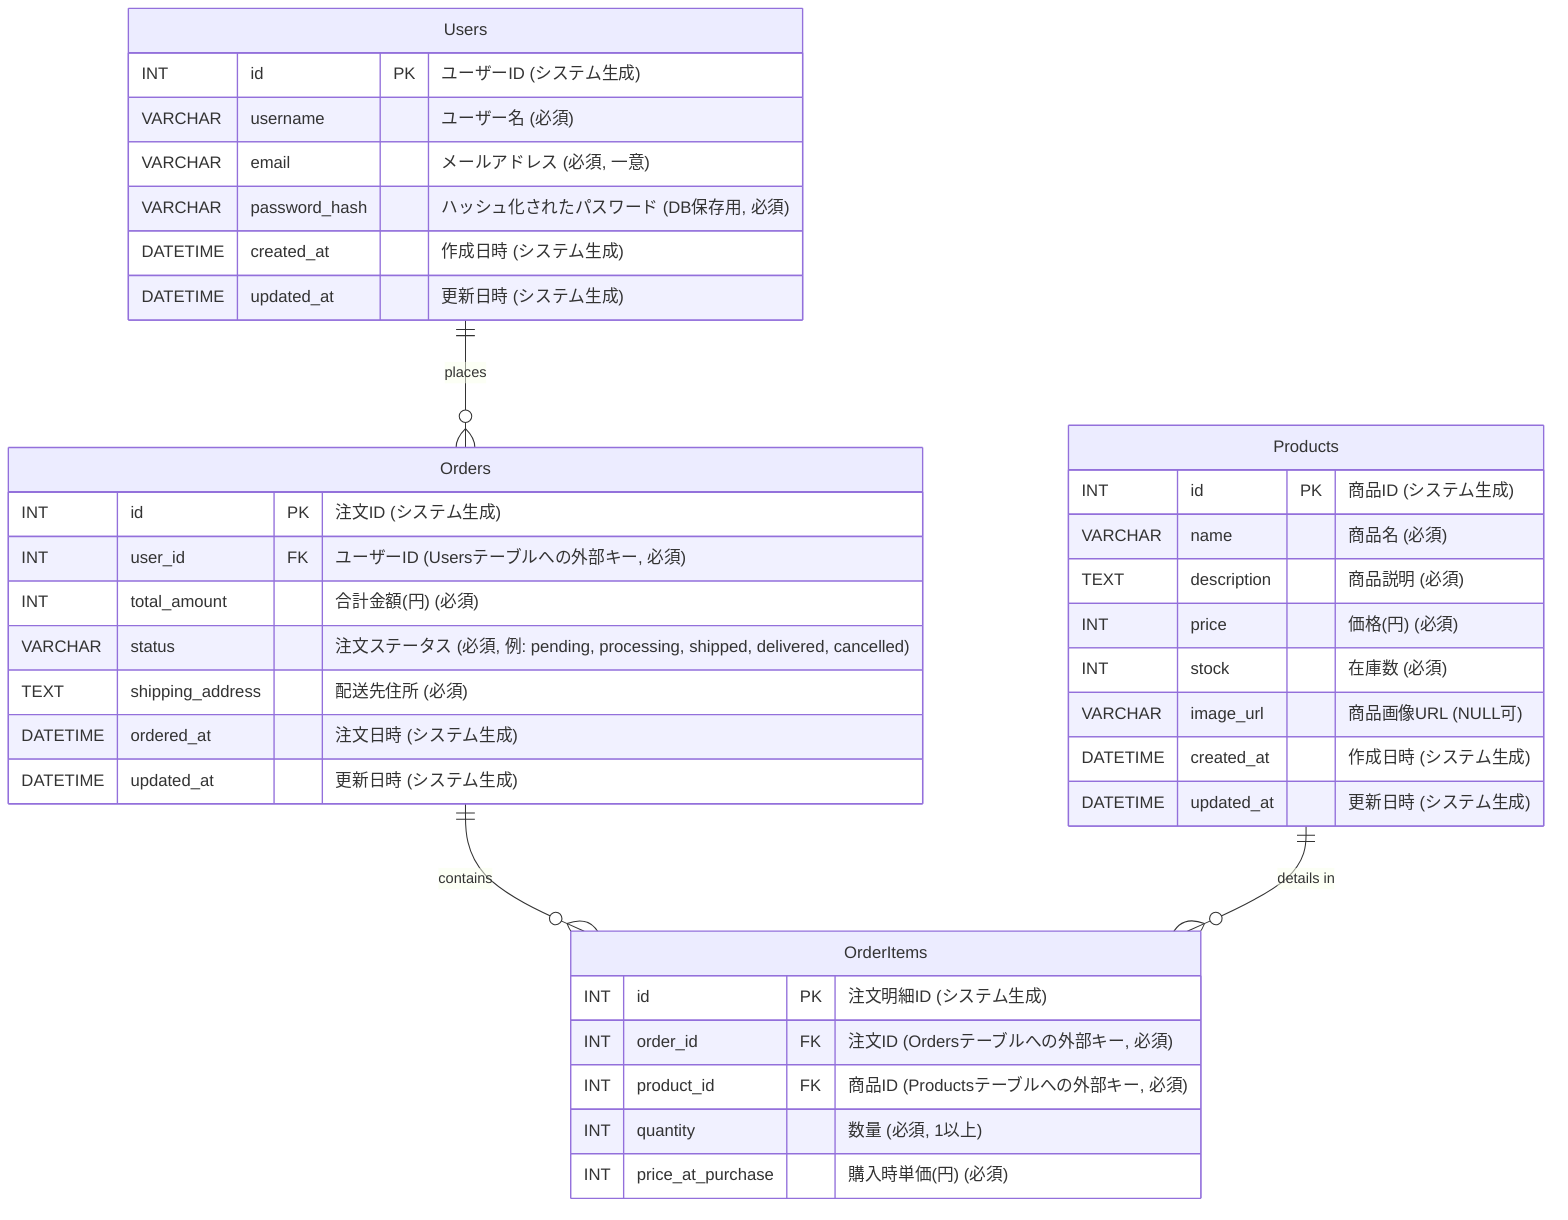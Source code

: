 erDiagram
    Users ||--o{ Orders : "places"
    Orders ||--o{ OrderItems : "contains"
    Products ||--o{ OrderItems : "details in"

    Users {
        INT id PK "ユーザーID (システム生成)"
        VARCHAR username "ユーザー名 (必須)"
        VARCHAR email "メールアドレス (必須, 一意)"
        VARCHAR password_hash "ハッシュ化されたパスワード (DB保存用, 必須)"
        DATETIME created_at "作成日時 (システム生成)"
        DATETIME updated_at "更新日時 (システム生成)"
    }

    Products {
        INT id PK "商品ID (システム生成)"
        VARCHAR name "商品名 (必須)"
        TEXT description "商品説明 (必須)"
        INT price "価格(円) (必須)"
        INT stock "在庫数 (必須)"
        VARCHAR image_url "商品画像URL (NULL可)"
        DATETIME created_at "作成日時 (システム生成)"
        DATETIME updated_at "更新日時 (システム生成)"
    }

    Orders {
        INT id PK "注文ID (システム生成)"
        INT user_id FK "ユーザーID (Usersテーブルへの外部キー, 必須)"
        INT total_amount "合計金額(円) (必須)"
        VARCHAR status "注文ステータス (必須, 例: pending, processing, shipped, delivered, cancelled)"
        TEXT shipping_address "配送先住所 (必須)"
        DATETIME ordered_at "注文日時 (システム生成)"
        DATETIME updated_at "更新日時 (システム生成)"
    }

    OrderItems {
        INT id PK "注文明細ID (システム生成)"
        INT order_id FK "注文ID (Ordersテーブルへの外部キー, 必須)"
        INT product_id FK "商品ID (Productsテーブルへの外部キー, 必須)"
        INT quantity "数量 (必須, 1以上)"
        INT price_at_purchase "購入時単価(円) (必須)"
    }